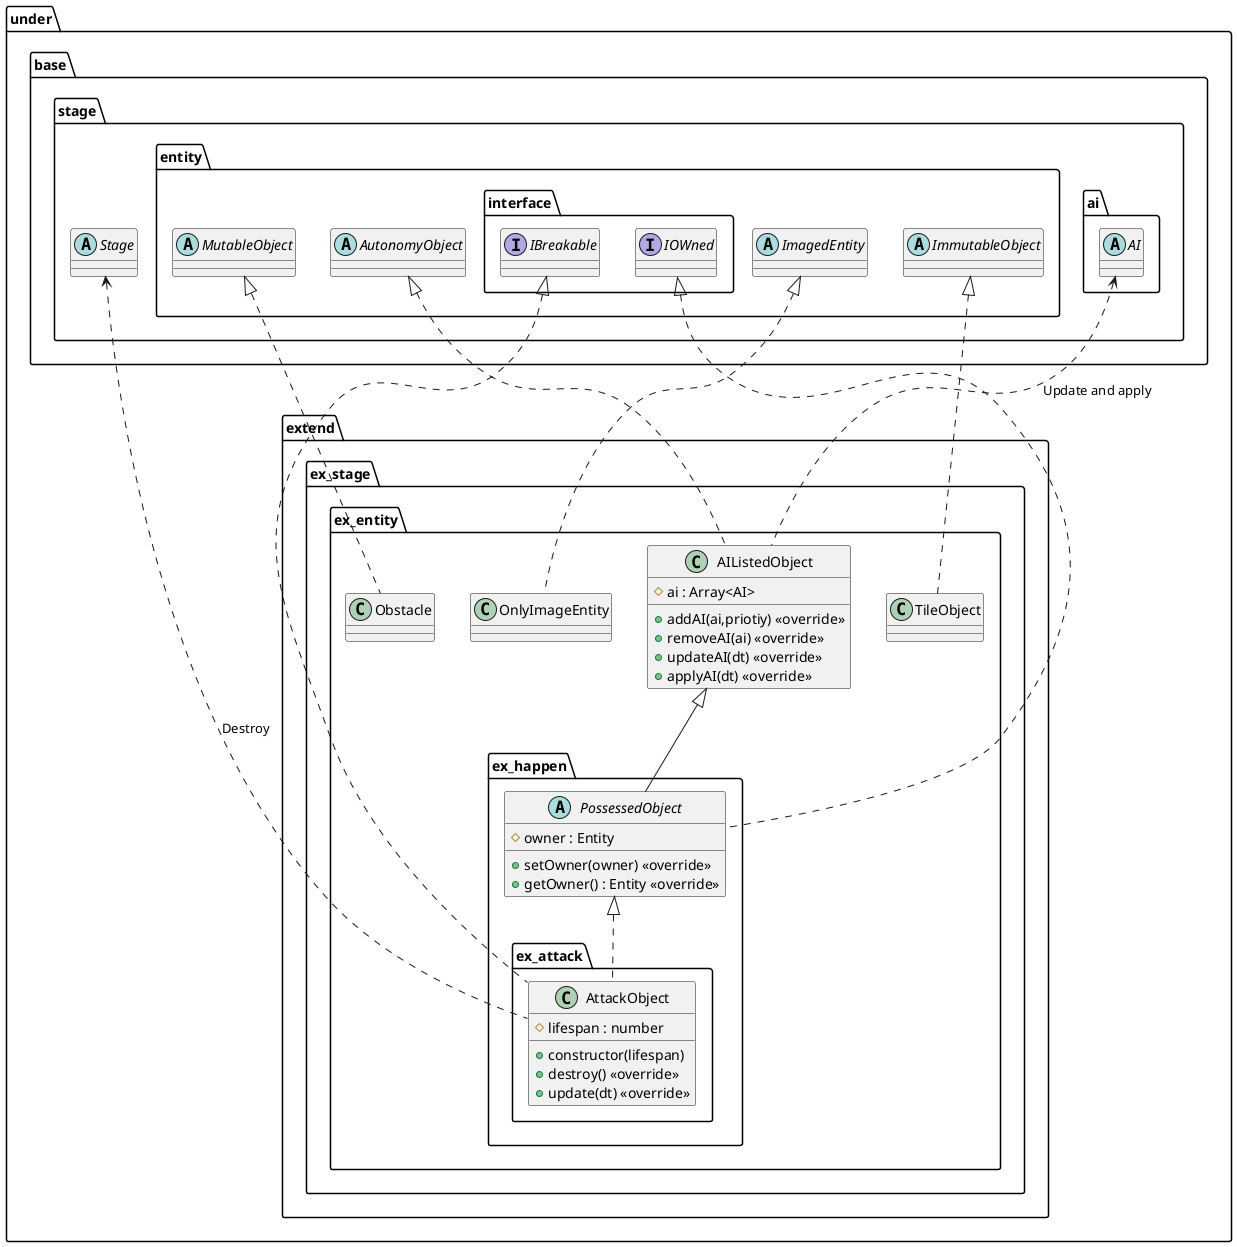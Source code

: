 @startuml EntityExtend
package under {
    package extend {
        package ex_stage {
            package ex_entity {
                class TileObject
                class Obstacle
                class OnlyImageEntity
                class AIListedObject {
                    #ai : Array<AI>
                    +addAI(ai,priotiy) <<override>>
                    +removeAI(ai) <<override>>
                    +updateAI(dt) <<override>>
                    +applyAI(dt) <<override>>
                }
                package ex_happen {
                    package ex_attack {
                        class AttackObject {
                            +constructor(lifespan)
                            #lifespan : number
                            +destroy() <<override>>
                            +update(dt) <<override>>
                        }
                    }
                    abstract PossessedObject {
                        #owner : Entity
                        +setOwner(owner) <<override>>
                        +getOwner() : Entity <<override>>
                    }
                }
            }
        }
    }
}

package under {
    package base {
        package stage {
            abstract Stage
            package ai {
                abstract AI
            }
            package entity {
                abstract ImagedEntity
                abstract ImmutableObject
                abstract MutableObject
                abstract AutonomyObject
                package interface {
                    interface IBreakable
                    interface IOWned
                }
            }
        }
    }
}

AI <.. AIListedObject : Update and apply

Stage <.. AttackObject : Destroy

ImagedEntity <|.. OnlyImageEntity
ImmutableObject <|.. TileObject
MutableObject <|.. Obstacle
AutonomyObject <|.. AIListedObject

AIListedObject <|-- PossessedObject
IOWned <|.. PossessedObject
PossessedObject <|.. AttackObject
IBreakable <|.. AttackObject

@enduml
